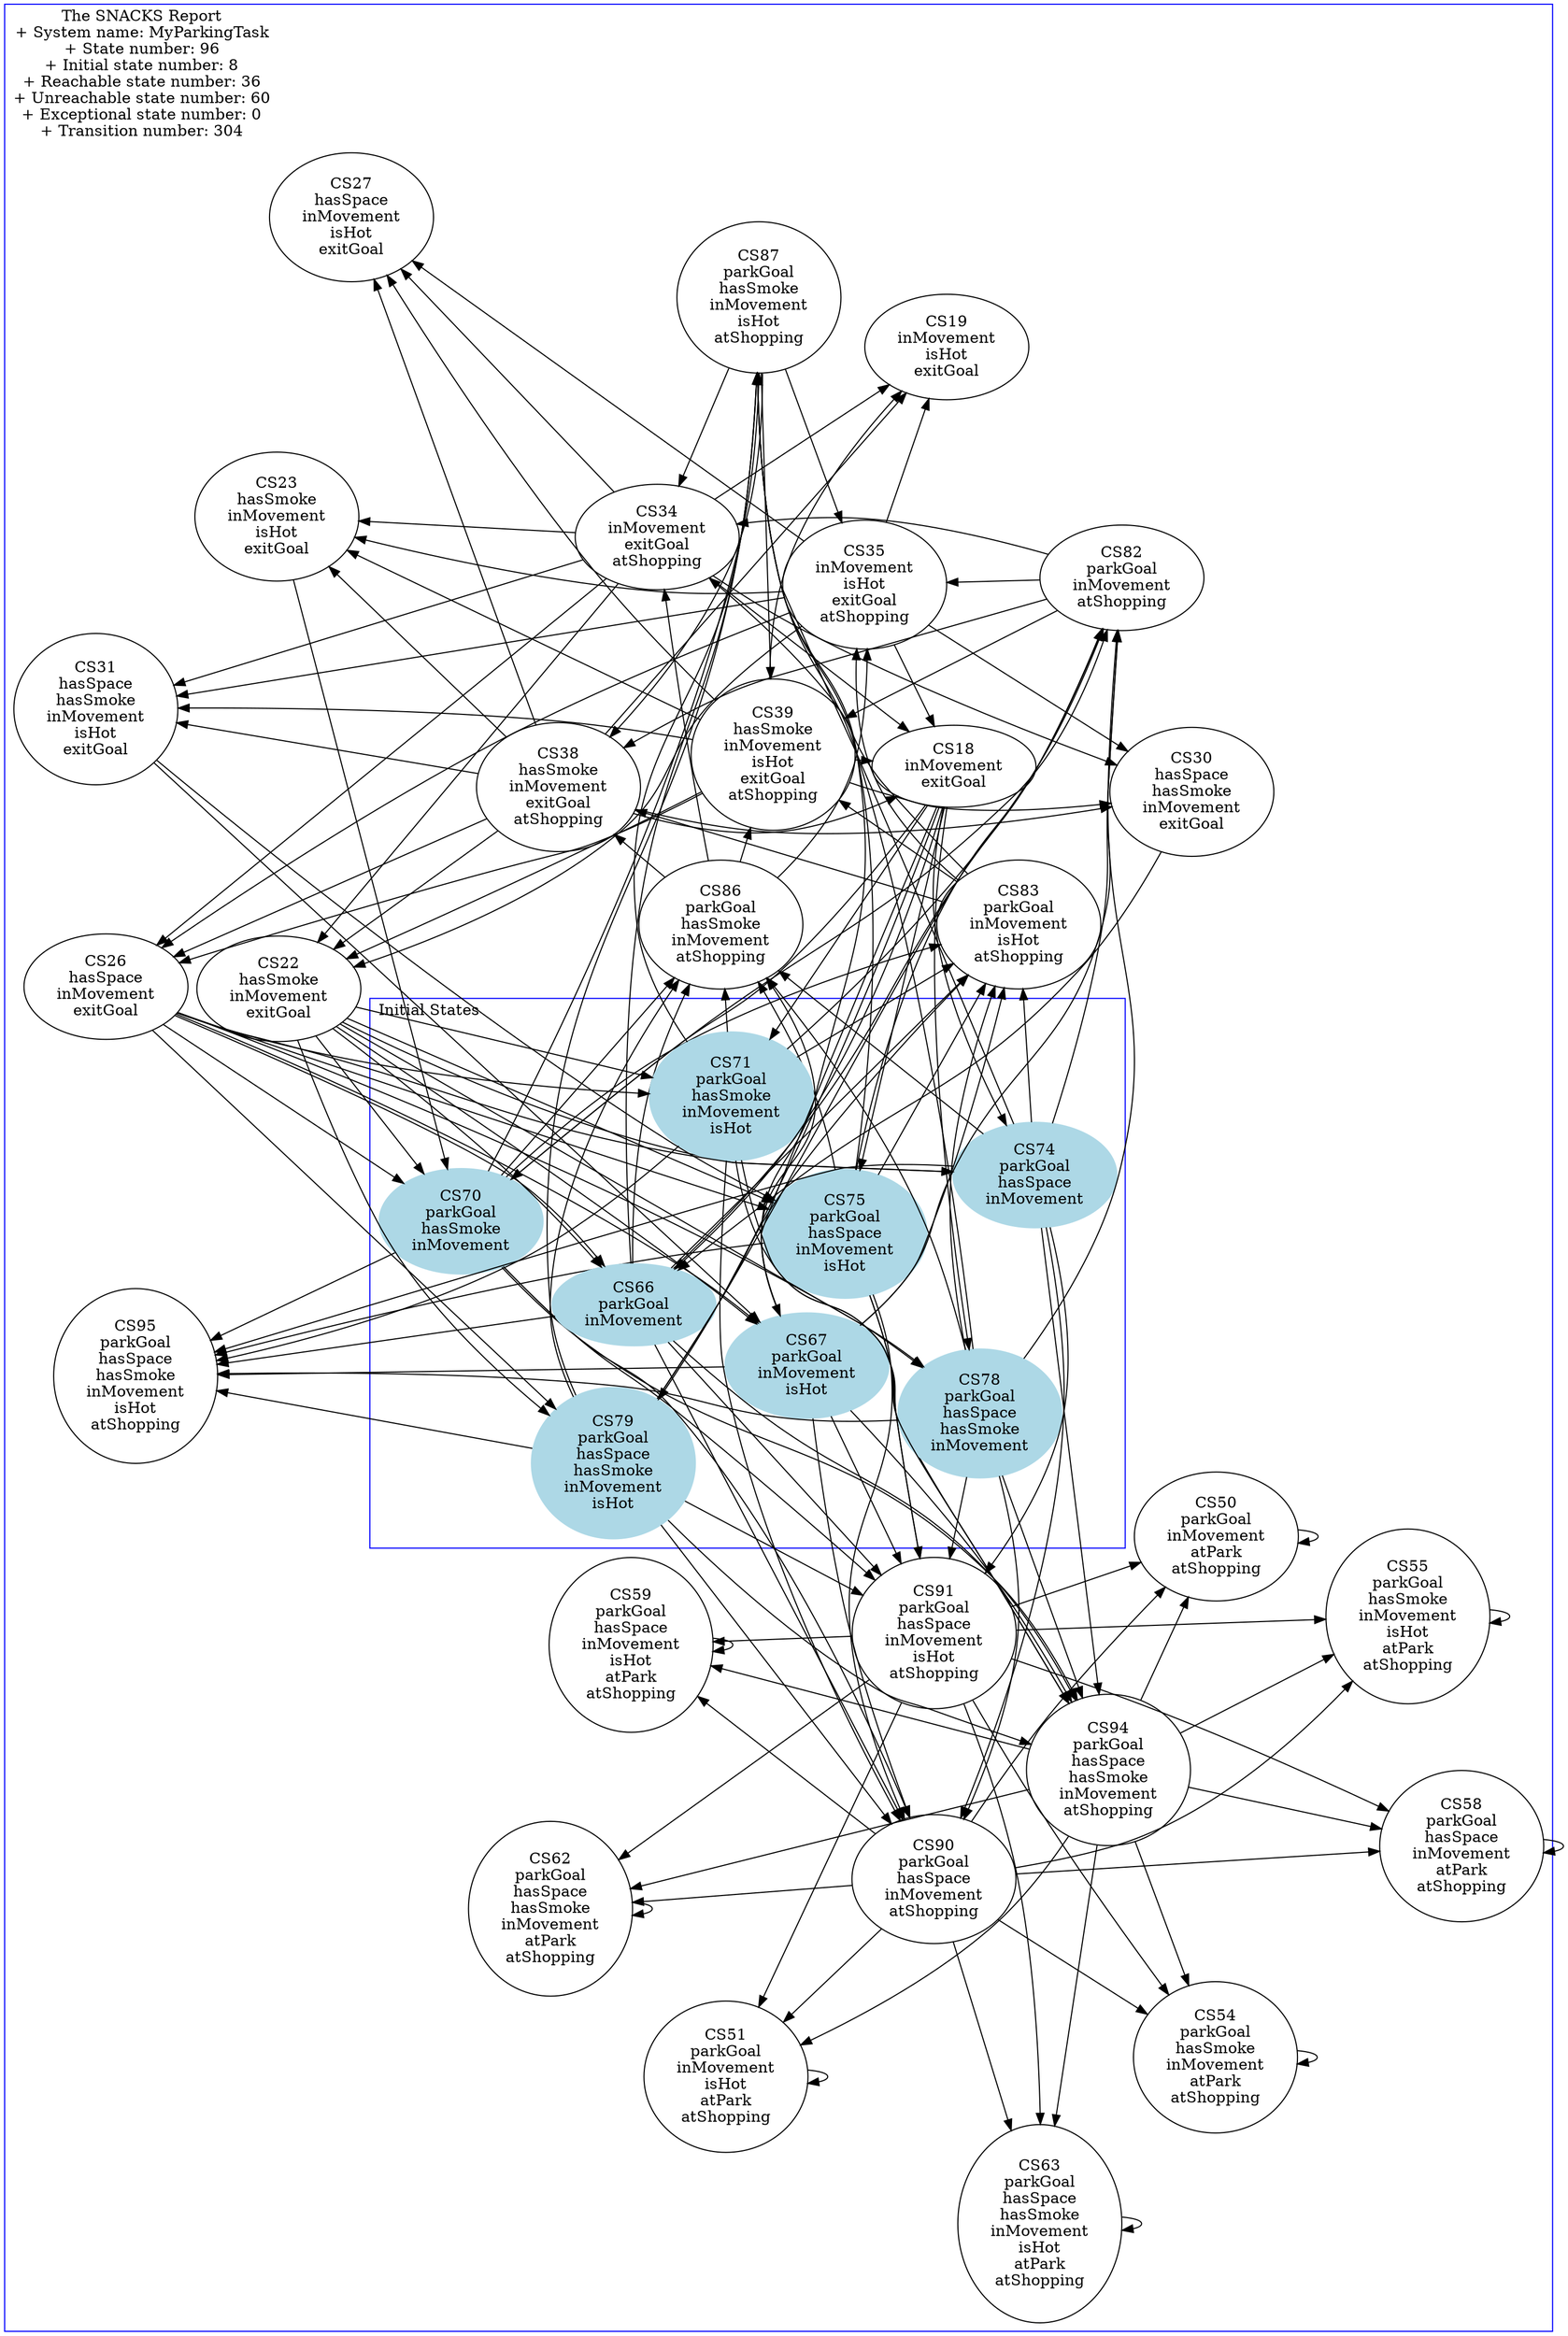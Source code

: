 strict digraph MyParkingTask {
overlap = false;
splines = true; 
layout = fdp; 
subgraph cluster_0 {
color = blue; 
labeljust = "l";
label = "The SNACKS Report\n+ System name: MyParkingTask\n+ State number: 96\n+ Initial state number: 8\n+ Reachable state number: 36\n+ Unreachable state number: 60\n+ Exceptional state number: 0\n+ Transition number: 304";
"CS91"->"CS63"->"CS63";
"CS91"->"CS50"->"CS50";
"CS31"->"CS75"->"CS87";
"CS75"->"CS91";
"CS75"->"CS95";
"CS75"->"CS86";
"CS75"->"CS90";
"CS75"->"CS94";
"CS75"->"CS82";
"CS75"->"CS83";
"CS91"->"CS55"->"CS55";
"CS91"->"CS54"->"CS54";
"CS91"->"CS59"->"CS59";
"CS23"->"CS70"->"CS87";
"CS70"->"CS91";
"CS70"->"CS95";
"CS70"->"CS86";
"CS70"->"CS90";
"CS70"->"CS94";
"CS70"->"CS82";
"CS70"->"CS83";
"CS90"->"CS58";
"CS90"->"CS62";
"CS90"->"CS51";
"CS91"->"CS62"->"CS62";
"CS30"->"CS66"->"CS87";
"CS66"->"CS91";
"CS66"->"CS95";
"CS66"->"CS86";
"CS66"->"CS94";
"CS66"->"CS83";
"CS91"->"CS58"->"CS58";
"CS22"->"CS79"->"CS87";
"CS79"->"CS91";
"CS79"->"CS95";
"CS79"->"CS86";
"CS79"->"CS90";
"CS79"->"CS94";
"CS79"->"CS82";
"CS79"->"CS83";
"CS91"->"CS51"->"CS51";
"CS67"->"CS83"->"CS35";
"CS83"->"CS38";
"CS83"->"CS39";
"CS83"->"CS34";
"CS22"->"CS78"->"CS87";
"CS78"->"CS91";
"CS78"->"CS95";
"CS78"->"CS86";
"CS78"->"CS90";
"CS78"->"CS94";
"CS78"->"CS82";
"CS31"->"CS67"->"CS87"->"CS35";
"CS87"->"CS38";
"CS87"->"CS39";
"CS67"->"CS86"->"CS35";
"CS86"->"CS38";
"CS86"->"CS39";
"CS86"->"CS34";
"CS67"->"CS82"->"CS35"->"CS19";
"CS35"->"CS23";
"CS35"->"CS27";
"CS35"->"CS22";
"CS35"->"CS26";
"CS35"->"CS31";
"CS35"->"CS18";
"CS35"->"CS30";
"CS26"->"CS66";
"CS26"->"CS70";
"CS26"->"CS67";
"CS26"->"CS74";
"CS26"->"CS71";
"CS26"->"CS75";
"CS67"->"CS94"->"CS55";
"CS94"->"CS54";
"CS94"->"CS63";
"CS94"->"CS59";
"CS94"->"CS50";
"CS74"->"CS91";
"CS74"->"CS95";
"CS74"->"CS90";
"CS74"->"CS82";
"CS74"->"CS83";
"CS34"->"CS18"->"CS78";
"CS18"->"CS66";
"CS18"->"CS70";
"CS18"->"CS67";
"CS18"->"CS79";
"CS18"->"CS71";
"CS18"->"CS75";
"CS82"->"CS39"->"CS19";
"CS39"->"CS23";
"CS39"->"CS27";
"CS39"->"CS22";
"CS39"->"CS31";
"CS39"->"CS30";
"CS82"->"CS38"->"CS19";
"CS38"->"CS23";
"CS38"->"CS27";
"CS38"->"CS22";
"CS38"->"CS26";
"CS38"->"CS31";
"CS38"->"CS18";
"CS38"->"CS30";
"CS22"->"CS71"->"CS87";
"CS71"->"CS91";
"CS71"->"CS95";
"CS71"->"CS86";
"CS71"->"CS90";
"CS71"->"CS94";
"CS71"->"CS82";
"CS71"->"CS83";
"CS22"->"CS67";
"CS22"->"CS66";
"CS74"->"CS86";
"CS34"->"CS22";
"CS22"->"CS74"->"CS87";
"CS34"->"CS23";
"CS39"->"CS26";
"CS66"->"CS82";
"CS78"->"CS83";
"CS34"->"CS27";
"CS94"->"CS62";
"CS90"->"CS63";
"CS34"->"CS31";
"CS67"->"CS90"->"CS55";
"CS94"->"CS58";
"CS34"->"CS30";
"CS34"->"CS26"->"CS78";
"CS90"->"CS59";
"CS26"->"CS79";
"CS67"->"CS91";
"CS74"->"CS94";
"CS82"->"CS34"->"CS19";
"CS67"->"CS95";
"CS18"->"CS74";
"CS22"->"CS75";
"CS90"->"CS50";
"CS94"->"CS51";
"CS39"->"CS18";
"CS22"->"CS70";
"CS66"->"CS90";
"CS87"->"CS34";
"CS90"->"CS54";
subgraph cluster_1 {
node [style=filled];
color = blue;
labeljust = "l";
label = "Initial States";
"CS67" [label = "\N\nparkGoal\ninMovement\nisHot", color=lightblue, style=filled] 
"CS75" [label = "\N\nparkGoal\nhasSpace\ninMovement\nisHot", color=lightblue, style=filled] 
"CS70" [label = "\N\nparkGoal\nhasSmoke\ninMovement", color=lightblue, style=filled] 
"CS66" [label = "\N\nparkGoal\ninMovement", color=lightblue, style=filled] 
"CS79" [label = "\N\nparkGoal\nhasSpace\nhasSmoke\ninMovement\nisHot", color=lightblue, style=filled] 
"CS78" [label = "\N\nparkGoal\nhasSpace\nhasSmoke\ninMovement", color=lightblue, style=filled] 
"CS74" [label = "\N\nparkGoal\nhasSpace\ninMovement", color=lightblue, style=filled] 
"CS71" [label = "\N\nparkGoal\nhasSmoke\ninMovement\nisHot", color=lightblue, style=filled] 
}
"CS19" [label = "\N\ninMovement\nisHot\nexitGoal"];
"CS95" [label = "\N\nparkGoal\nhasSpace\nhasSmoke\ninMovement\nisHot\natShopping"];
"CS91" [label = "\N\nparkGoal\nhasSpace\ninMovement\nisHot\natShopping"];
"CS63" [label = "\N\nparkGoal\nhasSpace\nhasSmoke\ninMovement\nisHot\natPark\natShopping"];
"CS31" [label = "\N\nhasSpace\nhasSmoke\ninMovement\nisHot\nexitGoal"];
"CS50" [label = "\N\nparkGoal\ninMovement\natPark\natShopping"];
"CS27" [label = "\N\nhasSpace\ninMovement\nisHot\nexitGoal"];
"CS23" [label = "\N\nhasSmoke\ninMovement\nisHot\nexitGoal"];
"CS55" [label = "\N\nparkGoal\nhasSmoke\ninMovement\nisHot\natPark\natShopping"];
"CS54" [label = "\N\nparkGoal\nhasSmoke\ninMovement\natPark\natShopping"];
"CS59" [label = "\N\nparkGoal\nhasSpace\ninMovement\nisHot\natPark\natShopping"];
"CS90" [label = "\N\nparkGoal\nhasSpace\ninMovement\natShopping"];
"CS82" [label = "\N\nparkGoal\ninMovement\natShopping"];
"CS62" [label = "\N\nparkGoal\nhasSpace\nhasSmoke\ninMovement\natPark\natShopping"];
"CS30" [label = "\N\nhasSpace\nhasSmoke\ninMovement\nexitGoal"];
"CS22" [label = "\N\nhasSmoke\ninMovement\nexitGoal"];
"CS58" [label = "\N\nparkGoal\nhasSpace\ninMovement\natPark\natShopping"];
"CS51" [label = "\N\nparkGoal\ninMovement\nisHot\natPark\natShopping"];
"CS83" [label = "\N\nparkGoal\ninMovement\nisHot\natShopping"];
"CS34" [label = "\N\ninMovement\nexitGoal\natShopping"];
"CS87" [label = "\N\nparkGoal\nhasSmoke\ninMovement\nisHot\natShopping"];
"CS86" [label = "\N\nparkGoal\nhasSmoke\ninMovement\natShopping"];
"CS35" [label = "\N\ninMovement\nisHot\nexitGoal\natShopping"];
"CS26" [label = "\N\nhasSpace\ninMovement\nexitGoal"];
"CS94" [label = "\N\nparkGoal\nhasSpace\nhasSmoke\ninMovement\natShopping"];
"CS18" [label = "\N\ninMovement\nexitGoal"];
"CS39" [label = "\N\nhasSmoke\ninMovement\nisHot\nexitGoal\natShopping"];
"CS38" [label = "\N\nhasSmoke\ninMovement\nexitGoal\natShopping"];
}
}
